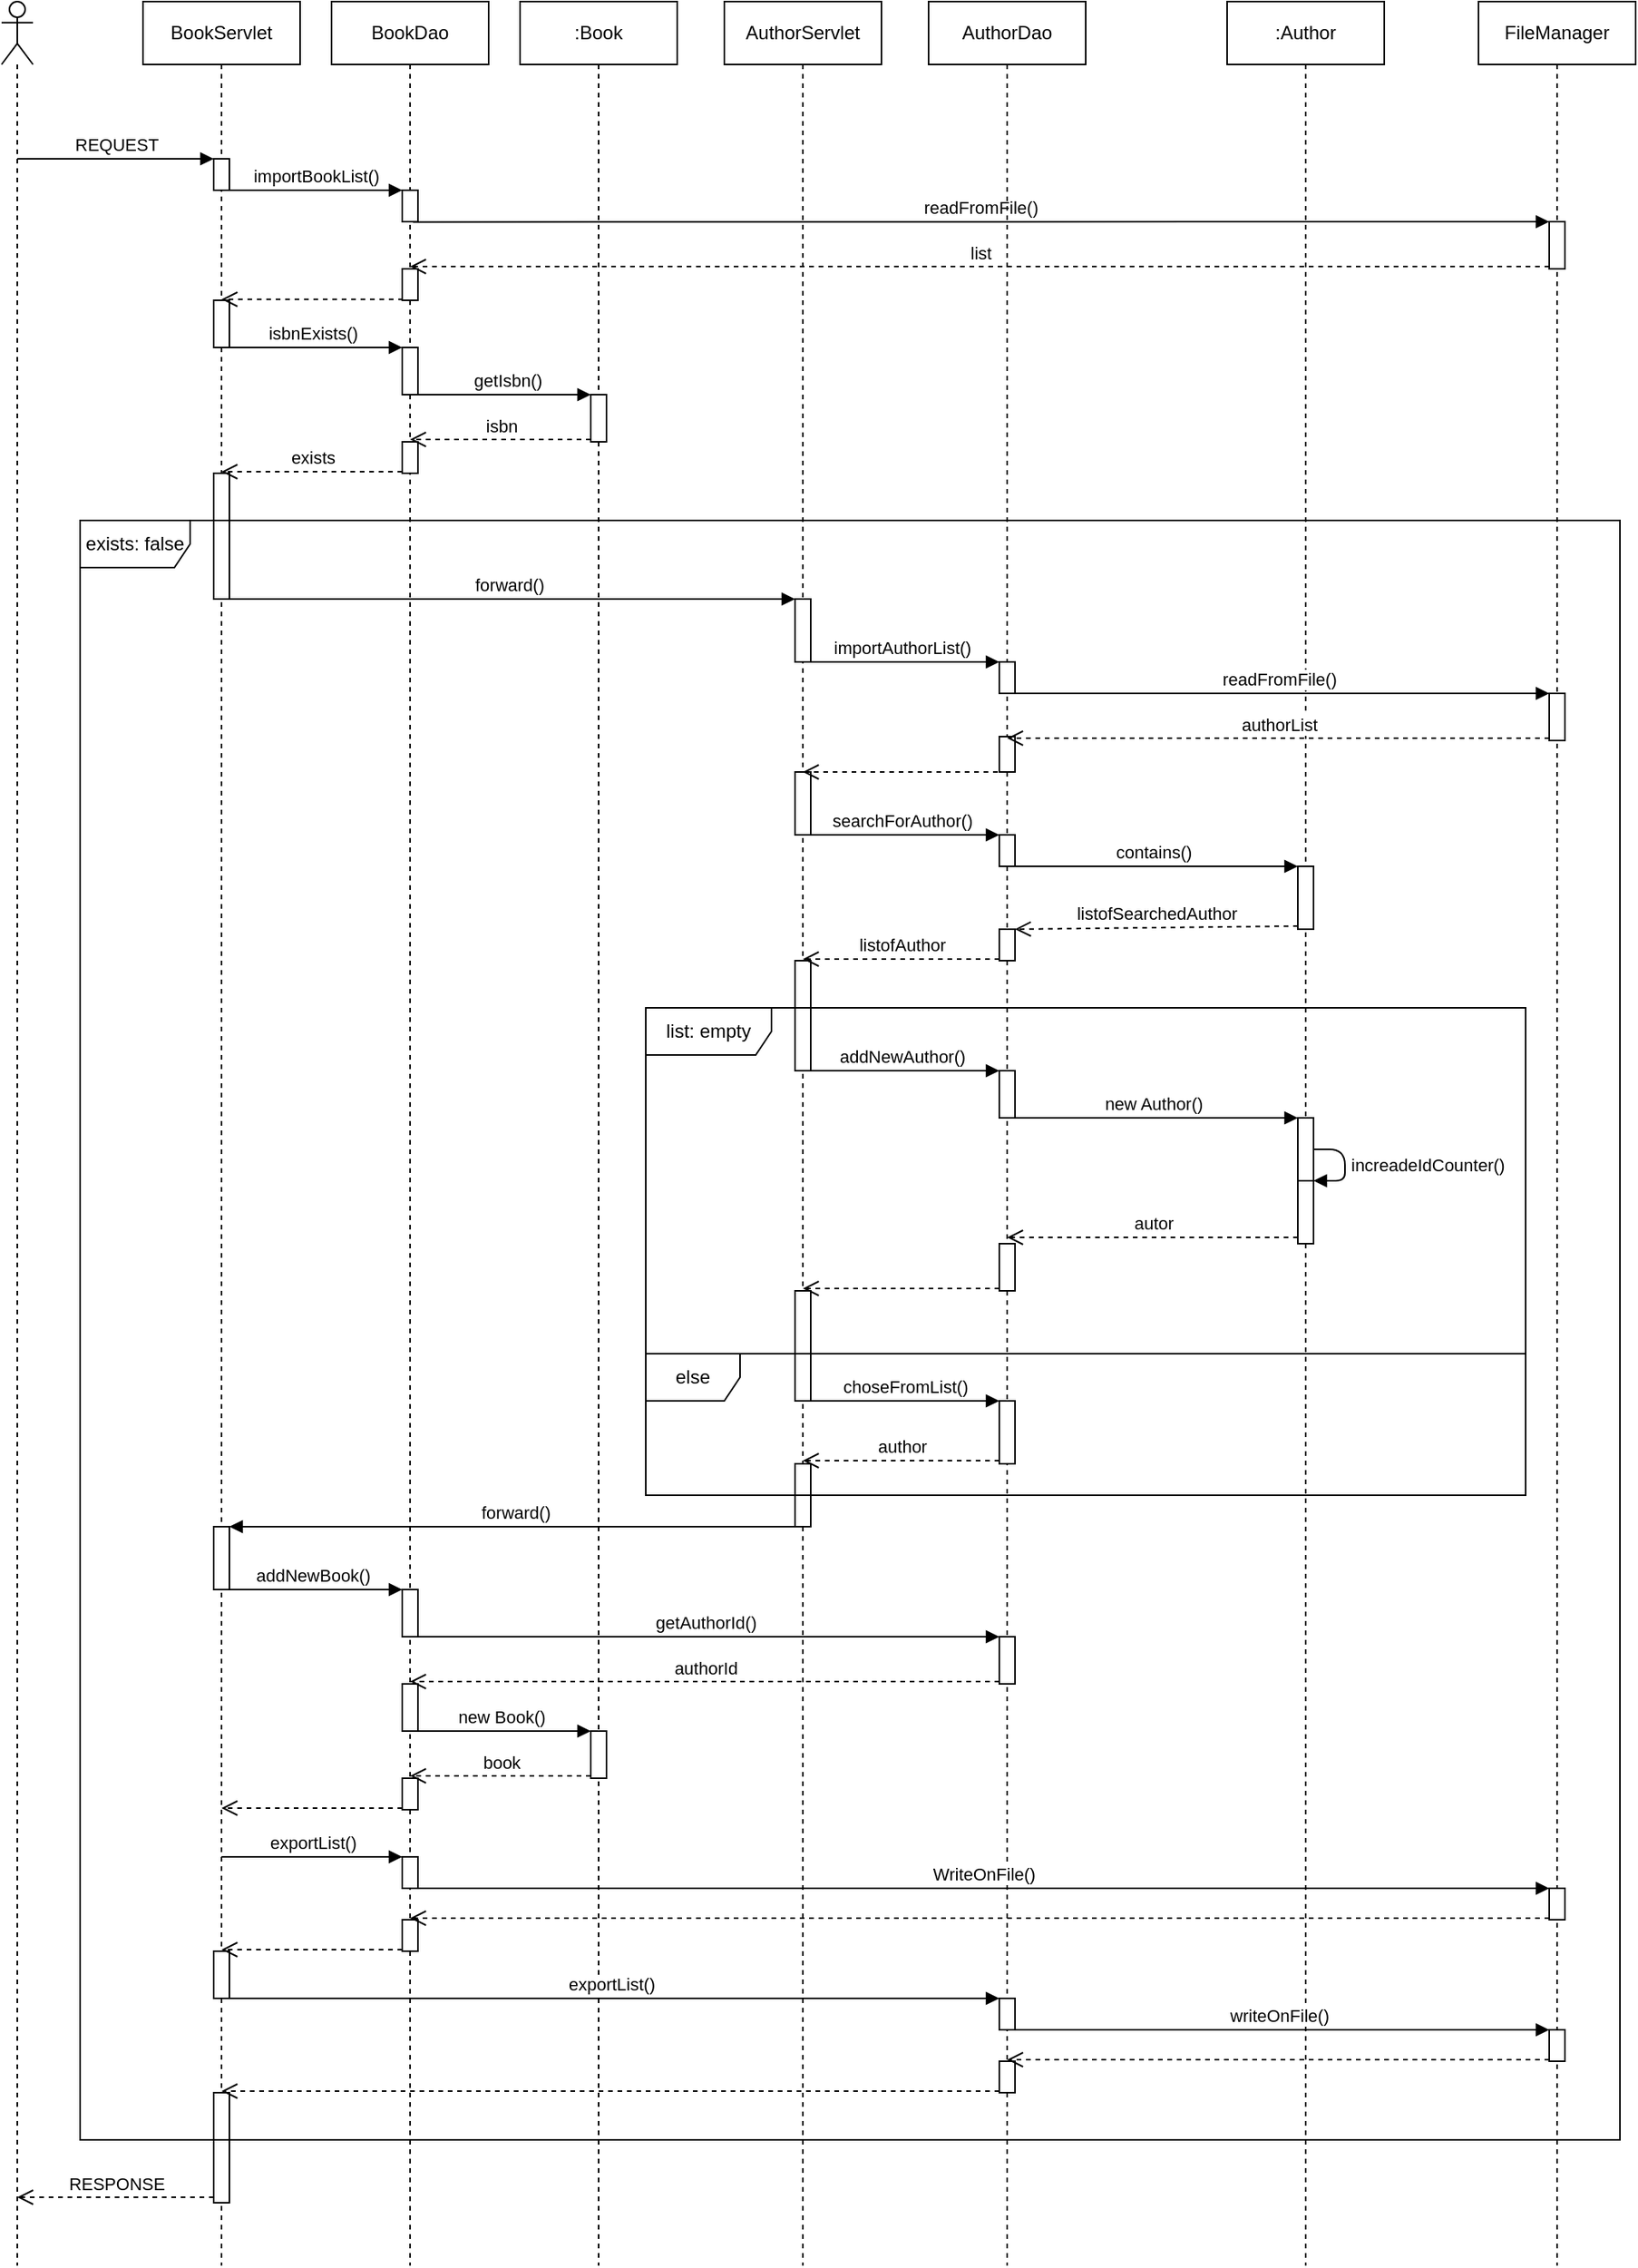 <mxfile version="13.7.9" type="embed"><diagram id="zfha6jSmATOJtpAbRMzU" name="add-book-sequence"><mxGraphModel dx="854" dy="614" grid="1" gridSize="10" guides="1" tooltips="1" connect="1" arrows="1" fold="1" page="1" pageScale="1" pageWidth="850" pageHeight="1100" math="0" shadow="0"><root><mxCell id="0"/><mxCell id="1" parent="0"/><mxCell id="2" value="" style="shape=umlLifeline;participant=umlActor;perimeter=lifelinePerimeter;whiteSpace=wrap;html=1;container=1;collapsible=0;recursiveResize=0;verticalAlign=top;spacingTop=36;outlineConnect=0;" parent="1" vertex="1"><mxGeometry x="40" y="40" width="20" height="1440" as="geometry"/></mxCell><mxCell id="3" value="BookServlet" style="shape=umlLifeline;perimeter=lifelinePerimeter;whiteSpace=wrap;html=1;container=1;collapsible=0;recursiveResize=0;outlineConnect=0;" parent="1" vertex="1"><mxGeometry x="130" y="40" width="100" height="1440" as="geometry"/></mxCell><mxCell id="52" value="" style="html=1;points=[];perimeter=orthogonalPerimeter;" parent="3" vertex="1"><mxGeometry x="45" y="190" width="10" height="30" as="geometry"/></mxCell><mxCell id="88" value="" style="html=1;points=[];perimeter=orthogonalPerimeter;" parent="3" vertex="1"><mxGeometry x="45" y="300" width="10" height="80" as="geometry"/></mxCell><mxCell id="26" value="" style="html=1;points=[];perimeter=orthogonalPerimeter;" parent="3" vertex="1"><mxGeometry x="45" y="100" width="10" height="20" as="geometry"/></mxCell><mxCell id="1W7xKVxbhGvjMalEpyDI-118" value="" style="html=1;points=[];perimeter=orthogonalPerimeter;" parent="3" vertex="1"><mxGeometry x="45" y="970" width="10" height="40" as="geometry"/></mxCell><mxCell id="91" value="" style="html=1;points=[];perimeter=orthogonalPerimeter;" parent="3" vertex="1"><mxGeometry x="45" y="1240" width="10" height="30" as="geometry"/></mxCell><mxCell id="99" value="" style="html=1;points=[];perimeter=orthogonalPerimeter;" parent="3" vertex="1"><mxGeometry x="45" y="1330" width="10" height="70" as="geometry"/></mxCell><mxCell id="8" value="BookDao" style="shape=umlLifeline;perimeter=lifelinePerimeter;whiteSpace=wrap;html=1;container=1;collapsible=0;recursiveResize=0;outlineConnect=0;" parent="1" vertex="1"><mxGeometry x="250" y="40" width="100" height="1440" as="geometry"/></mxCell><mxCell id="81" value="" style="html=1;points=[];perimeter=orthogonalPerimeter;" parent="8" vertex="1"><mxGeometry x="45" y="280" width="10" height="20" as="geometry"/></mxCell><mxCell id="51" value="" style="html=1;points=[];perimeter=orthogonalPerimeter;" parent="8" vertex="1"><mxGeometry x="45" y="170" width="10" height="20" as="geometry"/></mxCell><mxCell id="45" value="" style="html=1;points=[];perimeter=orthogonalPerimeter;" parent="8" vertex="1"><mxGeometry x="45" y="120" width="10" height="20" as="geometry"/></mxCell><mxCell id="1W7xKVxbhGvjMalEpyDI-122" value="" style="html=1;points=[];perimeter=orthogonalPerimeter;" parent="8" vertex="1"><mxGeometry x="45" y="1010" width="10" height="30" as="geometry"/></mxCell><mxCell id="1W7xKVxbhGvjMalEpyDI-131" value="" style="html=1;points=[];perimeter=orthogonalPerimeter;" parent="8" vertex="1"><mxGeometry x="45" y="1130" width="10" height="20" as="geometry"/></mxCell><mxCell id="1W7xKVxbhGvjMalEpyDI-140" value="" style="html=1;points=[];perimeter=orthogonalPerimeter;" parent="8" vertex="1"><mxGeometry x="45" y="1220" width="10" height="20" as="geometry"/></mxCell><mxCell id="90" value="" style="html=1;points=[];perimeter=orthogonalPerimeter;" parent="8" vertex="1"><mxGeometry x="45" y="1070" width="10" height="30" as="geometry"/></mxCell><mxCell id="102" value="" style="html=1;points=[];perimeter=orthogonalPerimeter;" parent="8" vertex="1"><mxGeometry x="45" y="220" width="10" height="30" as="geometry"/></mxCell><mxCell id="12" value=":Book" style="shape=umlLifeline;perimeter=lifelinePerimeter;whiteSpace=wrap;html=1;container=1;collapsible=0;recursiveResize=0;outlineConnect=0;" parent="1" vertex="1"><mxGeometry x="370" y="40" width="100" height="1440" as="geometry"/></mxCell><mxCell id="13" value="" style="html=1;points=[];perimeter=orthogonalPerimeter;" parent="12" vertex="1"><mxGeometry x="45" y="250" width="10" height="30" as="geometry"/></mxCell><mxCell id="1W7xKVxbhGvjMalEpyDI-128" value="" style="html=1;points=[];perimeter=orthogonalPerimeter;" parent="12" vertex="1"><mxGeometry x="45" y="1100" width="10" height="30" as="geometry"/></mxCell><mxCell id="14" value="getIsbn()" style="html=1;verticalAlign=bottom;endArrow=block;entryX=0;entryY=0;" parent="1" source="8" target="13" edge="1"><mxGeometry x="0.048" relative="1" as="geometry"><mxPoint x="345" y="140" as="sourcePoint"/><mxPoint x="1" as="offset"/></mxGeometry></mxCell><mxCell id="15" value="isbn" style="html=1;verticalAlign=bottom;endArrow=open;dashed=1;endSize=8;exitX=0;exitY=0.95;" parent="1" source="13" target="8" edge="1"><mxGeometry relative="1" as="geometry"><mxPoint x="300" y="159" as="targetPoint"/></mxGeometry></mxCell><mxCell id="25" value="FileManager" style="shape=umlLifeline;perimeter=lifelinePerimeter;whiteSpace=wrap;html=1;container=1;collapsible=0;recursiveResize=0;outlineConnect=0;" parent="1" vertex="1"><mxGeometry x="980" y="40" width="100" height="1440" as="geometry"/></mxCell><mxCell id="29" value="" style="html=1;points=[];perimeter=orthogonalPerimeter;" parent="25" vertex="1"><mxGeometry x="45" y="140" width="10" height="30" as="geometry"/></mxCell><mxCell id="77" value="" style="html=1;points=[];perimeter=orthogonalPerimeter;" parent="25" vertex="1"><mxGeometry x="45" y="440" width="10" height="30" as="geometry"/></mxCell><mxCell id="1W7xKVxbhGvjMalEpyDI-137" value="" style="html=1;points=[];perimeter=orthogonalPerimeter;" parent="25" vertex="1"><mxGeometry x="45" y="1200" width="10" height="20" as="geometry"/></mxCell><mxCell id="MQEpZuaR0_QrMn5EcKXe-88" value="" style="html=1;points=[];perimeter=orthogonalPerimeter;" parent="25" vertex="1"><mxGeometry x="45" y="1290" width="10" height="20" as="geometry"/></mxCell><mxCell id="27" value="REQUEST" style="html=1;verticalAlign=bottom;endArrow=block;entryX=0;entryY=0;" parent="1" source="2" target="26" edge="1"><mxGeometry relative="1" as="geometry"><mxPoint x="100" y="125" as="sourcePoint"/></mxGeometry></mxCell><mxCell id="31" value="list" style="html=1;verticalAlign=bottom;endArrow=open;dashed=1;endSize=8;exitX=0;exitY=0.95;" parent="1" source="29" target="8" edge="1"><mxGeometry relative="1" as="geometry"><mxPoint x="300" y="178" as="targetPoint"/></mxGeometry></mxCell><mxCell id="30" value="readFromFile()" style="html=1;verticalAlign=bottom;endArrow=block;entryX=0;entryY=0;exitX=0.682;exitY=1.01;exitDx=0;exitDy=0;exitPerimeter=0;" parent="1" source="45" target="29" edge="1"><mxGeometry relative="1" as="geometry"><mxPoint x="300" y="140" as="sourcePoint"/></mxGeometry></mxCell><mxCell id="46" value="importBookList()" style="html=1;verticalAlign=bottom;endArrow=block;entryX=0;entryY=0;" parent="1" source="26" target="45" edge="1"><mxGeometry relative="1" as="geometry"><mxPoint x="220" y="120" as="sourcePoint"/></mxGeometry></mxCell><mxCell id="47" value="" style="html=1;verticalAlign=bottom;endArrow=open;dashed=1;endSize=8;exitX=0.048;exitY=0.969;exitDx=0;exitDy=0;exitPerimeter=0;" parent="1" source="51" target="3" edge="1"><mxGeometry x="-0.09" y="-29" relative="1" as="geometry"><mxPoint x="220" y="196" as="targetPoint"/><mxPoint x="270" y="196" as="sourcePoint"/><mxPoint as="offset"/></mxGeometry></mxCell><mxCell id="59" value="AuthorServlet" style="shape=umlLifeline;perimeter=lifelinePerimeter;whiteSpace=wrap;html=1;container=1;collapsible=0;recursiveResize=0;outlineConnect=0;" parent="1" vertex="1"><mxGeometry x="500" y="40" width="100" height="1440" as="geometry"/></mxCell><mxCell id="85" value="" style="html=1;points=[];perimeter=orthogonalPerimeter;" parent="59" vertex="1"><mxGeometry x="45" y="380" width="10" height="40" as="geometry"/></mxCell><mxCell id="1W7xKVxbhGvjMalEpyDI-90" value="" style="html=1;points=[];perimeter=orthogonalPerimeter;" parent="59" vertex="1"><mxGeometry x="45" y="490" width="10" height="40" as="geometry"/></mxCell><mxCell id="1W7xKVxbhGvjMalEpyDI-121" value="" style="html=1;points=[];perimeter=orthogonalPerimeter;" parent="59" vertex="1"><mxGeometry x="45" y="930" width="10" height="40" as="geometry"/></mxCell><mxCell id="97" value="" style="html=1;points=[];perimeter=orthogonalPerimeter;" parent="59" vertex="1"><mxGeometry x="45" y="610" width="10" height="70" as="geometry"/></mxCell><mxCell id="61" value="AuthorDao" style="shape=umlLifeline;perimeter=lifelinePerimeter;whiteSpace=wrap;html=1;container=1;collapsible=0;recursiveResize=0;outlineConnect=0;" parent="1" vertex="1"><mxGeometry x="630" y="40" width="100" height="1440" as="geometry"/></mxCell><mxCell id="63" value="" style="html=1;points=[];perimeter=orthogonalPerimeter;" parent="61" vertex="1"><mxGeometry x="45" y="530" width="10" height="20" as="geometry"/></mxCell><mxCell id="74" value="" style="html=1;points=[];perimeter=orthogonalPerimeter;" parent="61" vertex="1"><mxGeometry x="45" y="420" width="10" height="20" as="geometry"/></mxCell><mxCell id="1W7xKVxbhGvjMalEpyDI-88" value="" style="html=1;points=[];perimeter=orthogonalPerimeter;" parent="61" vertex="1"><mxGeometry x="45" y="467.5" width="10" height="22.5" as="geometry"/></mxCell><mxCell id="1W7xKVxbhGvjMalEpyDI-94" value="" style="html=1;points=[];perimeter=orthogonalPerimeter;" parent="61" vertex="1"><mxGeometry x="45" y="680" width="10" height="30" as="geometry"/></mxCell><mxCell id="1W7xKVxbhGvjMalEpyDI-107" value="" style="html=1;points=[];perimeter=orthogonalPerimeter;direction=east;" parent="61" vertex="1"><mxGeometry x="45" y="790" width="10" height="30" as="geometry"/></mxCell><mxCell id="1W7xKVxbhGvjMalEpyDI-110" value="" style="html=1;points=[];perimeter=orthogonalPerimeter;" parent="61" vertex="1"><mxGeometry x="45" y="890" width="10" height="40" as="geometry"/></mxCell><mxCell id="1W7xKVxbhGvjMalEpyDI-125" value="" style="html=1;points=[];perimeter=orthogonalPerimeter;" parent="61" vertex="1"><mxGeometry x="45" y="1040" width="10" height="30" as="geometry"/></mxCell><mxCell id="1W7xKVxbhGvjMalEpyDI-143" value="" style="html=1;points=[];perimeter=orthogonalPerimeter;" parent="61" vertex="1"><mxGeometry x="45" y="1270" width="10" height="20" as="geometry"/></mxCell><mxCell id="MQEpZuaR0_QrMn5EcKXe-91" value="" style="html=1;points=[];perimeter=orthogonalPerimeter;" parent="61" vertex="1"><mxGeometry x="45" y="1310" width="10" height="20" as="geometry"/></mxCell><mxCell id="62" value=":Author" style="shape=umlLifeline;perimeter=lifelinePerimeter;whiteSpace=wrap;html=1;container=1;collapsible=0;recursiveResize=0;outlineConnect=0;" parent="1" vertex="1"><mxGeometry x="820" y="40" width="100" height="1440" as="geometry"/></mxCell><mxCell id="66" value="" style="html=1;points=[];perimeter=orthogonalPerimeter;" parent="62" vertex="1"><mxGeometry x="45" y="550" width="10" height="40" as="geometry"/></mxCell><mxCell id="1W7xKVxbhGvjMalEpyDI-97" value="" style="html=1;points=[];perimeter=orthogonalPerimeter;" parent="62" vertex="1"><mxGeometry x="45" y="710" width="10" height="80" as="geometry"/></mxCell><mxCell id="1W7xKVxbhGvjMalEpyDI-102" value="" style="html=1;points=[];perimeter=orthogonalPerimeter;" parent="62" vertex="1"><mxGeometry x="45" y="750" width="10" height="40" as="geometry"/></mxCell><mxCell id="1W7xKVxbhGvjMalEpyDI-103" value="increadeIdCounter()" style="edgeStyle=orthogonalEdgeStyle;html=1;align=left;spacingLeft=2;endArrow=block;entryX=1;entryY=0;" parent="62" target="1W7xKVxbhGvjMalEpyDI-102" edge="1"><mxGeometry relative="1" as="geometry"><mxPoint x="55" y="730" as="sourcePoint"/><Array as="points"><mxPoint x="75" y="730"/><mxPoint x="75" y="750"/></Array></mxGeometry></mxCell><mxCell id="64" value="searchForAuthor()" style="html=1;verticalAlign=bottom;endArrow=block;entryX=0;entryY=0;" parent="1" source="59" target="63" edge="1"><mxGeometry relative="1" as="geometry"><mxPoint x="550" y="410" as="sourcePoint"/></mxGeometry></mxCell><mxCell id="67" value="contains()" style="html=1;verticalAlign=bottom;endArrow=block;entryX=0;entryY=0;" parent="1" source="61" target="66" edge="1"><mxGeometry relative="1" as="geometry"><mxPoint x="610" y="360" as="sourcePoint"/></mxGeometry></mxCell><mxCell id="75" value="importAuthorList()" style="html=1;verticalAlign=bottom;endArrow=block;entryX=0;entryY=0;" parent="1" source="59" target="74" edge="1"><mxGeometry relative="1" as="geometry"><mxPoint x="600" y="380" as="sourcePoint"/></mxGeometry></mxCell><mxCell id="78" value="readFromFile()" style="html=1;verticalAlign=bottom;endArrow=block;entryX=0;entryY=0;" parent="1" source="61" target="77" edge="1"><mxGeometry relative="1" as="geometry"><mxPoint x="950.5" y="440" as="sourcePoint"/></mxGeometry></mxCell><mxCell id="79" value="authorList" style="html=1;verticalAlign=bottom;endArrow=open;dashed=1;endSize=8;exitX=0;exitY=0.95;" parent="1" source="77" target="61" edge="1"><mxGeometry relative="1" as="geometry"><mxPoint x="950.5" y="516" as="targetPoint"/></mxGeometry></mxCell><mxCell id="83" value="exists" style="html=1;verticalAlign=bottom;endArrow=open;dashed=1;endSize=8;exitX=0;exitY=0.95;" parent="1" source="81" target="3" edge="1"><mxGeometry relative="1" as="geometry"><mxPoint x="260" y="386" as="targetPoint"/></mxGeometry></mxCell><mxCell id="86" value="forward()" style="html=1;verticalAlign=bottom;endArrow=block;entryX=0;entryY=0;" parent="1" source="3" target="85" edge="1"><mxGeometry relative="1" as="geometry"><mxPoint x="470" y="400" as="sourcePoint"/></mxGeometry></mxCell><mxCell id="1W7xKVxbhGvjMalEpyDI-89" value="" style="html=1;verticalAlign=bottom;endArrow=open;dashed=1;endSize=8;" parent="1" target="59" edge="1"><mxGeometry relative="1" as="geometry"><mxPoint x="680" y="530" as="sourcePoint"/><mxPoint x="600" y="530" as="targetPoint"/></mxGeometry></mxCell><mxCell id="1W7xKVxbhGvjMalEpyDI-93" value="listofAuthor" style="html=1;verticalAlign=bottom;endArrow=open;dashed=1;endSize=8;exitX=0;exitY=0.95;" parent="1" source="1W7xKVxbhGvjMalEpyDI-91" target="59" edge="1"><mxGeometry relative="1" as="geometry"><mxPoint x="605" y="726" as="targetPoint"/></mxGeometry></mxCell><mxCell id="1W7xKVxbhGvjMalEpyDI-95" value="addNewAuthor()" style="html=1;verticalAlign=bottom;endArrow=block;entryX=0;entryY=0;" parent="1" source="59" target="1W7xKVxbhGvjMalEpyDI-94" edge="1"><mxGeometry relative="1" as="geometry"><mxPoint x="605" y="720" as="sourcePoint"/></mxGeometry></mxCell><mxCell id="1W7xKVxbhGvjMalEpyDI-98" value="new Author()" style="html=1;verticalAlign=bottom;endArrow=block;entryX=0;entryY=0;" parent="1" source="61" target="1W7xKVxbhGvjMalEpyDI-97" edge="1"><mxGeometry relative="1" as="geometry"><mxPoint x="795" y="750" as="sourcePoint"/></mxGeometry></mxCell><mxCell id="1W7xKVxbhGvjMalEpyDI-99" value="autor" style="html=1;verticalAlign=bottom;endArrow=open;dashed=1;endSize=8;exitX=0;exitY=0.95;" parent="1" source="1W7xKVxbhGvjMalEpyDI-97" target="61" edge="1"><mxGeometry relative="1" as="geometry"><mxPoint x="795" y="826" as="targetPoint"/></mxGeometry></mxCell><mxCell id="1W7xKVxbhGvjMalEpyDI-109" value="" style="html=1;verticalAlign=bottom;endArrow=open;dashed=1;endSize=8;exitX=0;exitY=0.95;" parent="1" source="1W7xKVxbhGvjMalEpyDI-107" target="59" edge="1"><mxGeometry relative="1" as="geometry"><mxPoint x="580" y="906" as="targetPoint"/></mxGeometry></mxCell><mxCell id="1W7xKVxbhGvjMalEpyDI-111" value="choseFromList()" style="html=1;verticalAlign=bottom;endArrow=block;entryX=0;entryY=0;" parent="1" source="1W7xKVxbhGvjMalEpyDI-113" target="1W7xKVxbhGvjMalEpyDI-110" edge="1"><mxGeometry relative="1" as="geometry"><mxPoint x="605" y="910" as="sourcePoint"/></mxGeometry></mxCell><mxCell id="1W7xKVxbhGvjMalEpyDI-112" value="author" style="html=1;verticalAlign=bottom;endArrow=open;dashed=1;endSize=8;exitX=0;exitY=0.95;" parent="1" source="1W7xKVxbhGvjMalEpyDI-110" target="59" edge="1"><mxGeometry relative="1" as="geometry"><mxPoint x="605" y="986" as="targetPoint"/></mxGeometry></mxCell><mxCell id="1W7xKVxbhGvjMalEpyDI-113" value="" style="html=1;points=[];perimeter=orthogonalPerimeter;" parent="1" vertex="1"><mxGeometry x="545" y="860" width="10" height="70" as="geometry"/></mxCell><mxCell id="1W7xKVxbhGvjMalEpyDI-119" value="forward()" style="html=1;verticalAlign=bottom;endArrow=block;entryX=1;entryY=0;" parent="1" source="59" target="1W7xKVxbhGvjMalEpyDI-118" edge="1"><mxGeometry relative="1" as="geometry"><mxPoint x="245" y="990" as="sourcePoint"/></mxGeometry></mxCell><mxCell id="1W7xKVxbhGvjMalEpyDI-123" value="addNewBook()" style="html=1;verticalAlign=bottom;endArrow=block;entryX=0;entryY=0;" parent="1" source="3" target="1W7xKVxbhGvjMalEpyDI-122" edge="1"><mxGeometry relative="1" as="geometry"><mxPoint x="225" y="1050" as="sourcePoint"/></mxGeometry></mxCell><mxCell id="1W7xKVxbhGvjMalEpyDI-126" value="getAuthorId()" style="html=1;verticalAlign=bottom;endArrow=block;entryX=0;entryY=0;" parent="1" source="8" target="1W7xKVxbhGvjMalEpyDI-125" edge="1"><mxGeometry relative="1" as="geometry"><mxPoint x="475" y="1080" as="sourcePoint"/></mxGeometry></mxCell><mxCell id="1W7xKVxbhGvjMalEpyDI-127" value="authorId" style="html=1;verticalAlign=bottom;endArrow=open;dashed=1;endSize=8;exitX=0;exitY=0.95;" parent="1" source="1W7xKVxbhGvjMalEpyDI-125" target="8" edge="1"><mxGeometry relative="1" as="geometry"><mxPoint x="475" y="1156" as="targetPoint"/></mxGeometry></mxCell><mxCell id="1W7xKVxbhGvjMalEpyDI-129" value="new Book()" style="html=1;verticalAlign=bottom;endArrow=block;entryX=0;entryY=0;" parent="1" source="8" target="1W7xKVxbhGvjMalEpyDI-128" edge="1"><mxGeometry relative="1" as="geometry"><mxPoint x="345" y="1180" as="sourcePoint"/></mxGeometry></mxCell><mxCell id="1W7xKVxbhGvjMalEpyDI-130" value="book" style="html=1;verticalAlign=bottom;endArrow=open;dashed=1;endSize=8;exitX=0;exitY=0.95;" parent="1" source="1W7xKVxbhGvjMalEpyDI-128" target="8" edge="1"><mxGeometry relative="1" as="geometry"><mxPoint x="345" y="1256" as="targetPoint"/></mxGeometry></mxCell><mxCell id="1W7xKVxbhGvjMalEpyDI-133" value="" style="html=1;verticalAlign=bottom;endArrow=open;dashed=1;endSize=8;exitX=0;exitY=0.95;" parent="1" source="1W7xKVxbhGvjMalEpyDI-131" target="3" edge="1"><mxGeometry relative="1" as="geometry"><mxPoint x="225" y="1286" as="targetPoint"/></mxGeometry></mxCell><mxCell id="1W7xKVxbhGvjMalEpyDI-135" value="exportList()" style="html=1;verticalAlign=bottom;endArrow=block;entryX=0;entryY=0;" parent="1" source="3" target="1W7xKVxbhGvjMalEpyDI-134" edge="1"><mxGeometry relative="1" as="geometry"><mxPoint x="960" y="1250" as="sourcePoint"/></mxGeometry></mxCell><mxCell id="1W7xKVxbhGvjMalEpyDI-138" value="WriteOnFile()" style="html=1;verticalAlign=bottom;endArrow=block;entryX=0;entryY=0;" parent="1" source="1W7xKVxbhGvjMalEpyDI-134" target="1W7xKVxbhGvjMalEpyDI-137" edge="1"><mxGeometry relative="1" as="geometry"><mxPoint x="955" y="1320" as="sourcePoint"/></mxGeometry></mxCell><mxCell id="1W7xKVxbhGvjMalEpyDI-139" value="" style="html=1;verticalAlign=bottom;endArrow=open;dashed=1;endSize=8;exitX=0;exitY=0.95;" parent="1" source="1W7xKVxbhGvjMalEpyDI-137" target="8" edge="1"><mxGeometry relative="1" as="geometry"><mxPoint x="721.811" y="1390" as="targetPoint"/></mxGeometry></mxCell><mxCell id="1W7xKVxbhGvjMalEpyDI-142" value="" style="html=1;verticalAlign=bottom;endArrow=open;dashed=1;endSize=8;exitX=0;exitY=0.95;" parent="1" source="1W7xKVxbhGvjMalEpyDI-140" target="3" edge="1"><mxGeometry relative="1" as="geometry"><mxPoint x="225" y="1436" as="targetPoint"/></mxGeometry></mxCell><mxCell id="1W7xKVxbhGvjMalEpyDI-144" value="exportList()" style="html=1;verticalAlign=bottom;endArrow=block;entryX=0;entryY=0;" parent="1" source="3" target="1W7xKVxbhGvjMalEpyDI-143" edge="1"><mxGeometry relative="1" as="geometry"><mxPoint x="605" y="1430" as="sourcePoint"/></mxGeometry></mxCell><mxCell id="MQEpZuaR0_QrMn5EcKXe-89" value="writeOnFile()" style="html=1;verticalAlign=bottom;endArrow=block;entryX=0;entryY=0;" parent="1" source="61" target="MQEpZuaR0_QrMn5EcKXe-88" edge="1"><mxGeometry relative="1" as="geometry"><mxPoint x="955" y="1490" as="sourcePoint"/></mxGeometry></mxCell><mxCell id="MQEpZuaR0_QrMn5EcKXe-90" value="" style="html=1;verticalAlign=bottom;endArrow=open;dashed=1;endSize=8;exitX=0;exitY=0.95;" parent="1" source="MQEpZuaR0_QrMn5EcKXe-88" target="61" edge="1"><mxGeometry relative="1" as="geometry"><mxPoint x="955" y="1566" as="targetPoint"/></mxGeometry></mxCell><mxCell id="MQEpZuaR0_QrMn5EcKXe-93" value="" style="html=1;verticalAlign=bottom;endArrow=open;dashed=1;endSize=8;exitX=0;exitY=0.95;" parent="1" source="MQEpZuaR0_QrMn5EcKXe-91" target="3" edge="1"><mxGeometry relative="1" as="geometry"><mxPoint x="570" y="1566" as="targetPoint"/></mxGeometry></mxCell><mxCell id="1W7xKVxbhGvjMalEpyDI-91" value="" style="html=1;points=[];perimeter=orthogonalPerimeter;" parent="1" vertex="1"><mxGeometry x="675" y="630" width="10" height="20" as="geometry"/></mxCell><mxCell id="89" value="listofSearchedAuthor" style="html=1;verticalAlign=bottom;endArrow=open;dashed=1;endSize=8;exitX=0;exitY=0.95;" parent="1" source="66" target="1W7xKVxbhGvjMalEpyDI-91" edge="1"><mxGeometry relative="1" as="geometry"><mxPoint x="679.5" y="628" as="targetPoint"/><mxPoint x="865" y="628" as="sourcePoint"/></mxGeometry></mxCell><mxCell id="92" value="list: empty" style="shape=umlFrame;whiteSpace=wrap;html=1;width=80;height=30;" parent="1" vertex="1"><mxGeometry x="450" y="680" width="560" height="220" as="geometry"/></mxCell><mxCell id="93" value="else" style="shape=umlFrame;whiteSpace=wrap;html=1;" parent="1" vertex="1"><mxGeometry x="450" y="900" width="560" height="90" as="geometry"/></mxCell><mxCell id="1W7xKVxbhGvjMalEpyDI-134" value="" style="html=1;points=[];perimeter=orthogonalPerimeter;" parent="1" vertex="1"><mxGeometry x="295" y="1220" width="10" height="20" as="geometry"/></mxCell><mxCell id="96" value="exists: false" style="shape=umlFrame;whiteSpace=wrap;html=1;width=70;height=30;" parent="1" vertex="1"><mxGeometry x="90" y="370" width="980" height="1030" as="geometry"/></mxCell><mxCell id="101" value="RESPONSE" style="html=1;verticalAlign=bottom;endArrow=open;dashed=1;endSize=8;exitX=0;exitY=0.95;" parent="1" source="99" target="2" edge="1"><mxGeometry relative="1" as="geometry"><mxPoint x="70" y="1536" as="targetPoint"/></mxGeometry></mxCell><mxCell id="103" value="isbnExists()" style="html=1;verticalAlign=bottom;endArrow=block;entryX=0;entryY=0;" parent="1" source="3" target="102" edge="1"><mxGeometry relative="1" as="geometry"><mxPoint x="225" y="210" as="sourcePoint"/></mxGeometry></mxCell></root></mxGraphModel></diagram></mxfile>